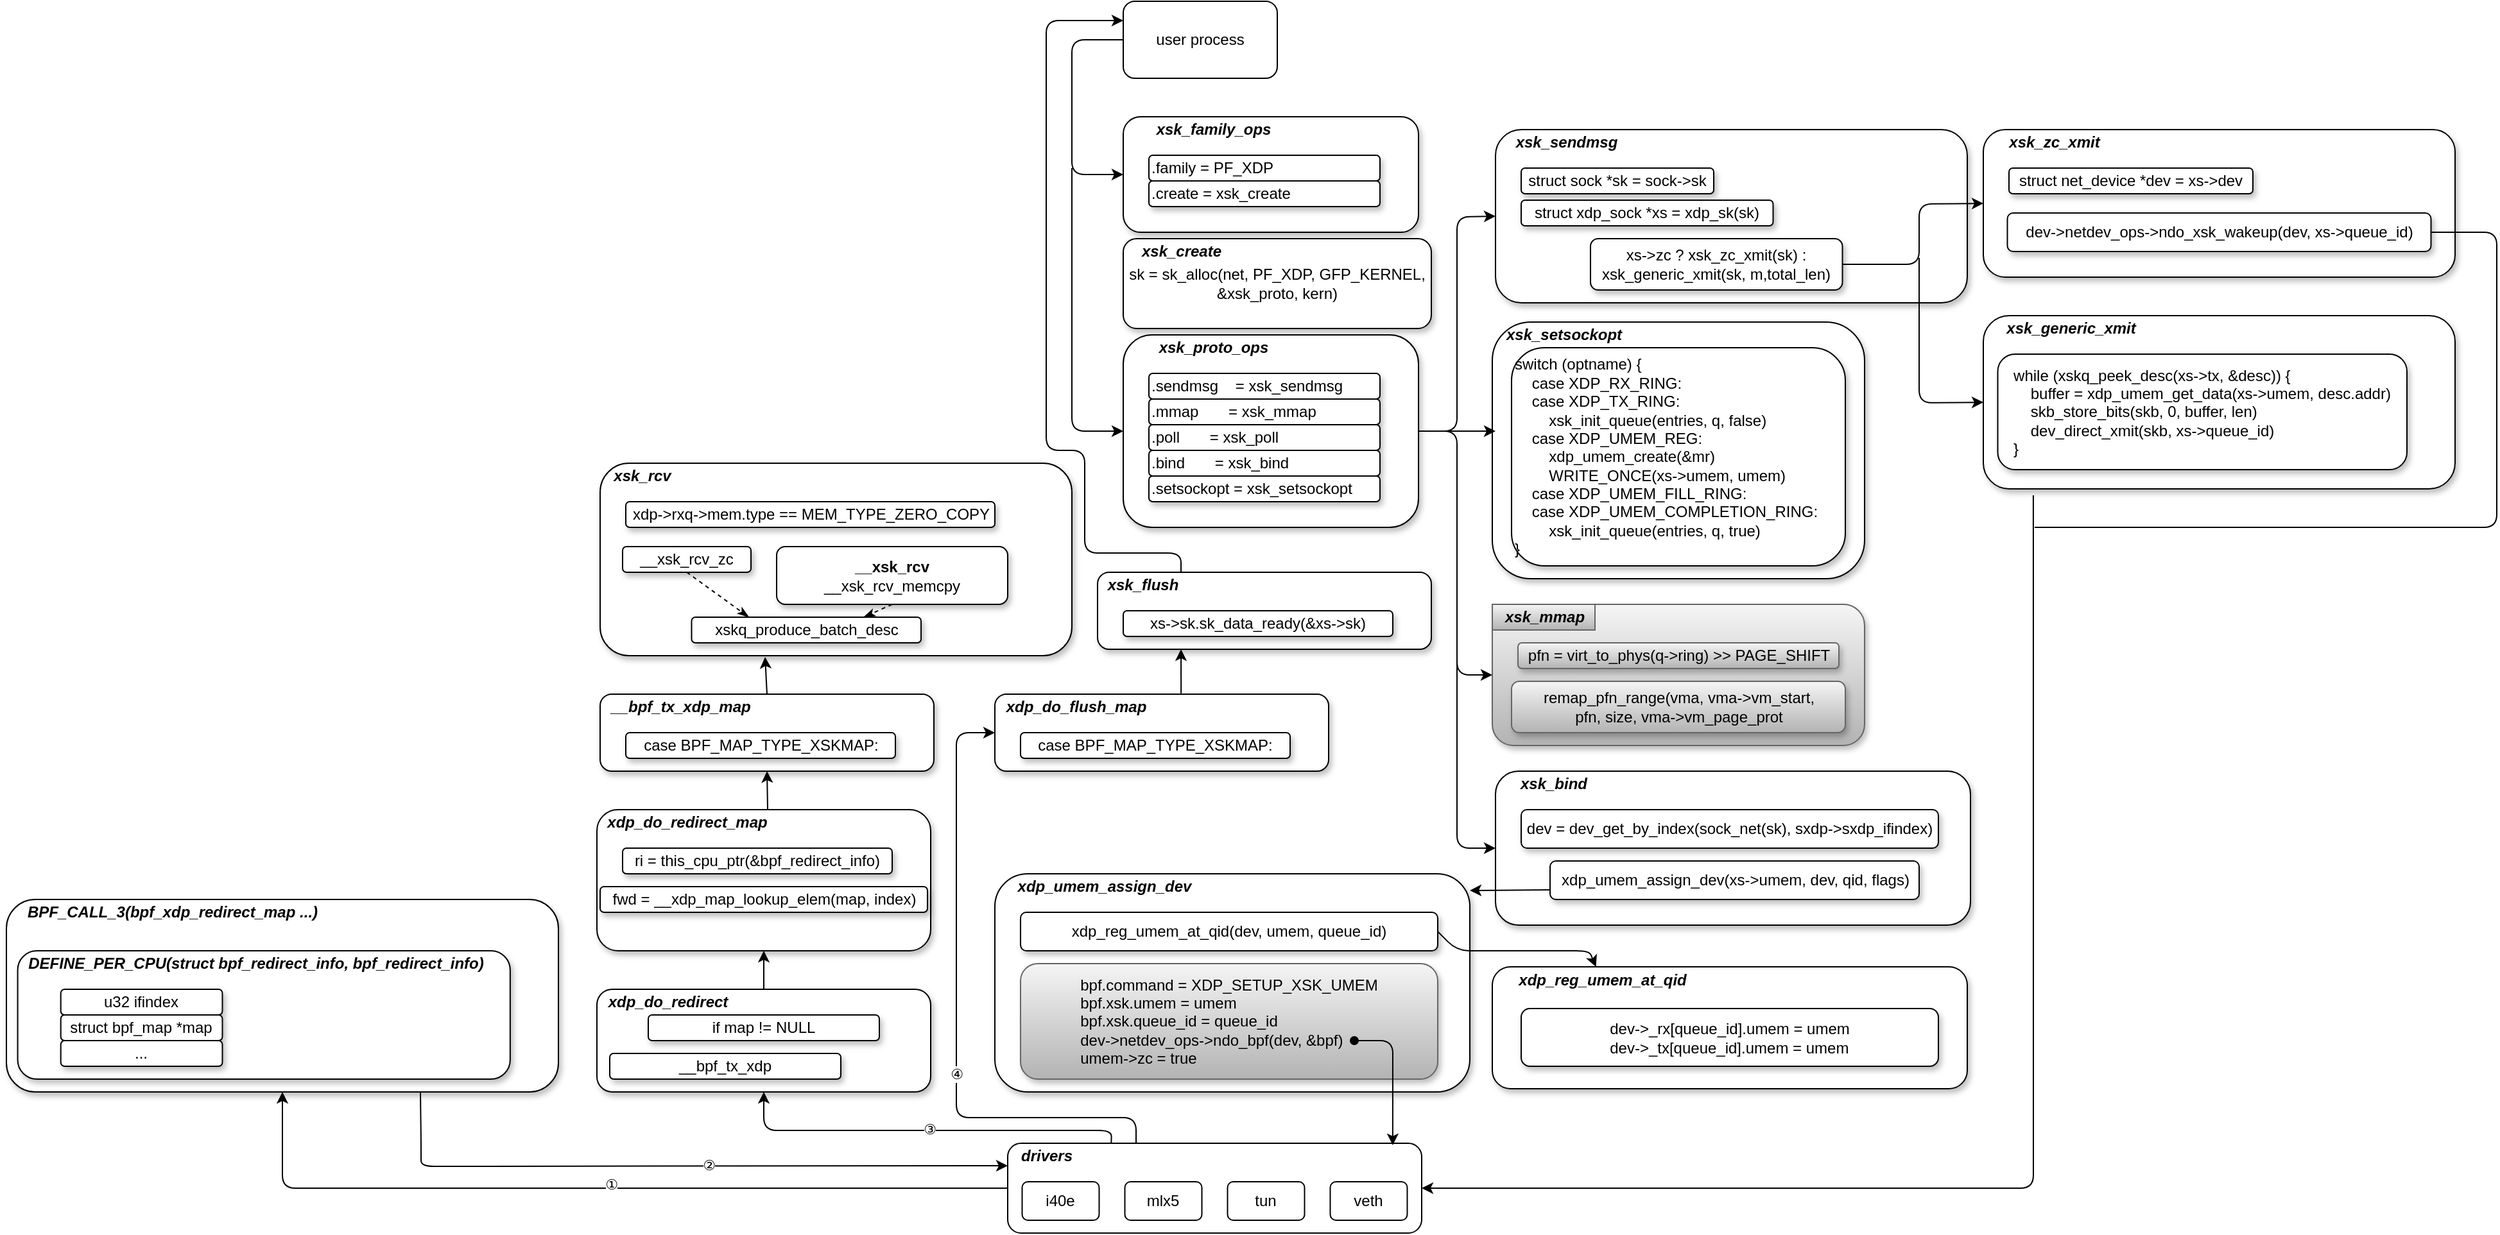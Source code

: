 <mxfile version="13.3.5" type="github">
  <diagram id="UsODh_B02LaGBhSNhIkN" name="第 1 页">
    <mxGraphModel dx="2399" dy="1961" grid="1" gridSize="10" guides="1" tooltips="1" connect="1" arrows="1" fold="1" page="1" pageScale="1" pageWidth="827" pageHeight="1169" math="0" shadow="0">
      <root>
        <mxCell id="0" />
        <mxCell id="1" parent="0" />
        <mxCell id="FbpV2jeqrToNIB41JCx8-16" value="" style="group" vertex="1" connectable="0" parent="1">
          <mxGeometry x="-120" y="-130" width="430" height="150" as="geometry" />
        </mxCell>
        <mxCell id="FbpV2jeqrToNIB41JCx8-5" value="" style="group" vertex="1" connectable="0" parent="FbpV2jeqrToNIB41JCx8-16">
          <mxGeometry width="430" height="150" as="geometry" />
        </mxCell>
        <mxCell id="_XcDRv5XE8WnniG2f3Z3-12" value="" style="rounded=1;whiteSpace=wrap;html=1;shadow=1;" parent="FbpV2jeqrToNIB41JCx8-5" vertex="1">
          <mxGeometry width="430" height="150" as="geometry" />
        </mxCell>
        <mxCell id="_XcDRv5XE8WnniG2f3Z3-13" value="&lt;b&gt;&lt;i&gt;BPF_CALL_3(bpf_xdp_redirect_map ...)&lt;/i&gt;&lt;/b&gt;" style="text;html=1;align=center;verticalAlign=middle;resizable=0;points=[];autosize=1;" parent="FbpV2jeqrToNIB41JCx8-5" vertex="1">
          <mxGeometry x="8.776" width="240" height="20" as="geometry" />
        </mxCell>
        <mxCell id="FbpV2jeqrToNIB41JCx8-4" value="" style="group" vertex="1" connectable="0" parent="FbpV2jeqrToNIB41JCx8-5">
          <mxGeometry x="8.78" y="40" width="411.22" height="100" as="geometry" />
        </mxCell>
        <mxCell id="_XcDRv5XE8WnniG2f3Z3-90" value="" style="rounded=1;whiteSpace=wrap;html=1;shadow=1;" parent="FbpV2jeqrToNIB41JCx8-4" vertex="1">
          <mxGeometry width="383.645" height="100" as="geometry" />
        </mxCell>
        <mxCell id="_XcDRv5XE8WnniG2f3Z3-91" value="&lt;b&gt;&lt;i&gt;DEFINE_PER_CPU(struct bpf_redirect_info, bpf_redirect_info)&lt;/i&gt;&lt;/b&gt;" style="text;html=1;align=center;verticalAlign=middle;resizable=0;points=[];autosize=1;" parent="FbpV2jeqrToNIB41JCx8-4" vertex="1">
          <mxGeometry width="370" height="20" as="geometry" />
        </mxCell>
        <mxCell id="FbpV2jeqrToNIB41JCx8-1" value="u32 ifindex" style="rounded=1;whiteSpace=wrap;html=1;shadow=1;" vertex="1" parent="FbpV2jeqrToNIB41JCx8-4">
          <mxGeometry x="33.569" y="30" width="125.884" height="20" as="geometry" />
        </mxCell>
        <mxCell id="FbpV2jeqrToNIB41JCx8-2" value="struct bpf_map *map" style="rounded=1;whiteSpace=wrap;html=1;shadow=1;" vertex="1" parent="FbpV2jeqrToNIB41JCx8-4">
          <mxGeometry x="33.569" y="50" width="125.884" height="20" as="geometry" />
        </mxCell>
        <mxCell id="FbpV2jeqrToNIB41JCx8-3" value="..." style="rounded=1;whiteSpace=wrap;html=1;shadow=1;" vertex="1" parent="FbpV2jeqrToNIB41JCx8-4">
          <mxGeometry x="33.569" y="70" width="125.884" height="20" as="geometry" />
        </mxCell>
        <mxCell id="FbpV2jeqrToNIB41JCx8-56" value="" style="rounded=1;whiteSpace=wrap;html=1;shadow=1;" vertex="1" parent="1">
          <mxGeometry x="340" y="-60" width="260" height="80" as="geometry" />
        </mxCell>
        <mxCell id="FbpV2jeqrToNIB41JCx8-57" value="&lt;b&gt;&lt;i&gt;xdp_do_redirect&lt;/i&gt;&lt;/b&gt;" style="text;html=1;align=center;verticalAlign=middle;resizable=0;points=[];autosize=1;" vertex="1" parent="1">
          <mxGeometry x="340" y="-60" width="110" height="20" as="geometry" />
        </mxCell>
        <mxCell id="FbpV2jeqrToNIB41JCx8-60" value="__bpf_tx_xdp" style="rounded=1;whiteSpace=wrap;html=1;shadow=1;" vertex="1" parent="1">
          <mxGeometry x="350" y="-10" width="180" height="20" as="geometry" />
        </mxCell>
        <mxCell id="FbpV2jeqrToNIB41JCx8-66" value="" style="rounded=1;whiteSpace=wrap;html=1;shadow=1;" vertex="1" parent="1">
          <mxGeometry x="340" y="-200" width="260" height="110" as="geometry" />
        </mxCell>
        <mxCell id="FbpV2jeqrToNIB41JCx8-67" value="&lt;b&gt;&lt;i&gt;xdp_do_redirect_map&lt;/i&gt;&lt;/b&gt;" style="text;html=1;align=center;verticalAlign=middle;resizable=0;points=[];autosize=1;" vertex="1" parent="1">
          <mxGeometry x="340" y="-200" width="140" height="20" as="geometry" />
        </mxCell>
        <mxCell id="FbpV2jeqrToNIB41JCx8-68" value="ri = this_cpu_ptr(&amp;amp;bpf_redirect_info)" style="rounded=1;whiteSpace=wrap;html=1;shadow=1;" vertex="1" parent="1">
          <mxGeometry x="360" y="-170" width="210" height="20" as="geometry" />
        </mxCell>
        <mxCell id="FbpV2jeqrToNIB41JCx8-69" value="fwd = __xdp_map_lookup_elem(map, index)" style="rounded=1;whiteSpace=wrap;html=1;shadow=1;" vertex="1" parent="1">
          <mxGeometry x="342.5" y="-140" width="255" height="20" as="geometry" />
        </mxCell>
        <mxCell id="FbpV2jeqrToNIB41JCx8-71" value="if map != NULL" style="rounded=1;whiteSpace=wrap;html=1;shadow=1;" vertex="1" parent="1">
          <mxGeometry x="380" y="-40" width="180" height="20" as="geometry" />
        </mxCell>
        <mxCell id="FbpV2jeqrToNIB41JCx8-72" value="" style="rounded=1;whiteSpace=wrap;html=1;shadow=1;" vertex="1" parent="1">
          <mxGeometry x="342.5" y="-290" width="260" height="60" as="geometry" />
        </mxCell>
        <mxCell id="FbpV2jeqrToNIB41JCx8-73" value="&lt;b&gt;&lt;i&gt;__bpf_tx_xdp_map&lt;/i&gt;&lt;/b&gt;" style="text;html=1;align=center;verticalAlign=middle;resizable=0;points=[];autosize=1;" vertex="1" parent="1">
          <mxGeometry x="345" y="-290" width="120" height="20" as="geometry" />
        </mxCell>
        <mxCell id="FbpV2jeqrToNIB41JCx8-74" value="case BPF_MAP_TYPE_XSKMAP:" style="rounded=1;whiteSpace=wrap;html=1;shadow=1;" vertex="1" parent="1">
          <mxGeometry x="362.5" y="-260" width="210" height="20" as="geometry" />
        </mxCell>
        <mxCell id="FbpV2jeqrToNIB41JCx8-76" value="" style="rounded=1;whiteSpace=wrap;html=1;shadow=1;" vertex="1" parent="1">
          <mxGeometry x="342.5" y="-470" width="367.5" height="150" as="geometry" />
        </mxCell>
        <mxCell id="FbpV2jeqrToNIB41JCx8-77" value="&lt;b&gt;&lt;i&gt;xsk_rcv&lt;/i&gt;&lt;/b&gt;" style="text;html=1;align=center;verticalAlign=middle;resizable=0;points=[];autosize=1;" vertex="1" parent="1">
          <mxGeometry x="345" y="-470" width="60" height="20" as="geometry" />
        </mxCell>
        <mxCell id="FbpV2jeqrToNIB41JCx8-78" value="xdp-&amp;gt;rxq-&amp;gt;mem.type == MEM_TYPE_ZERO_COPY" style="rounded=1;whiteSpace=wrap;html=1;shadow=1;" vertex="1" parent="1">
          <mxGeometry x="362.5" y="-440" width="287.5" height="20" as="geometry" />
        </mxCell>
        <mxCell id="FbpV2jeqrToNIB41JCx8-79" value="__xsk_rcv_zc" style="rounded=1;whiteSpace=wrap;html=1;shadow=1;" vertex="1" parent="1">
          <mxGeometry x="360" y="-405" width="100" height="20" as="geometry" />
        </mxCell>
        <mxCell id="FbpV2jeqrToNIB41JCx8-80" value="&lt;b&gt;__xsk_rcv&lt;/b&gt;&lt;br&gt;__xsk_rcv_memcpy" style="rounded=1;whiteSpace=wrap;html=1;shadow=1;" vertex="1" parent="1">
          <mxGeometry x="480" y="-405" width="180" height="45" as="geometry" />
        </mxCell>
        <mxCell id="FbpV2jeqrToNIB41JCx8-81" value="xskq_produce_batch_desc" style="rounded=1;whiteSpace=wrap;html=1;shadow=1;" vertex="1" parent="1">
          <mxGeometry x="413.75" y="-350" width="178.75" height="20" as="geometry" />
        </mxCell>
        <mxCell id="FbpV2jeqrToNIB41JCx8-83" value="" style="rounded=1;whiteSpace=wrap;html=1;shadow=1;" vertex="1" parent="1">
          <mxGeometry x="730" y="-385" width="260" height="60" as="geometry" />
        </mxCell>
        <mxCell id="FbpV2jeqrToNIB41JCx8-84" value="&lt;b&gt;&lt;i&gt;xsk_flush&lt;/i&gt;&lt;/b&gt;" style="text;html=1;align=center;verticalAlign=middle;resizable=0;points=[];autosize=1;" vertex="1" parent="1">
          <mxGeometry x="730" y="-385" width="70" height="20" as="geometry" />
        </mxCell>
        <mxCell id="FbpV2jeqrToNIB41JCx8-85" value="xs-&amp;gt;sk.sk_data_ready(&amp;amp;xs-&amp;gt;sk)" style="rounded=1;whiteSpace=wrap;html=1;shadow=1;" vertex="1" parent="1">
          <mxGeometry x="750" y="-355" width="210" height="20" as="geometry" />
        </mxCell>
        <mxCell id="FbpV2jeqrToNIB41JCx8-86" value="" style="rounded=1;whiteSpace=wrap;html=1;shadow=1;" vertex="1" parent="1">
          <mxGeometry x="650" y="-290" width="260" height="60" as="geometry" />
        </mxCell>
        <mxCell id="FbpV2jeqrToNIB41JCx8-87" value="&lt;b&gt;&lt;i&gt;xdp_do_flush_map&lt;/i&gt;&lt;/b&gt;" style="text;html=1;align=center;verticalAlign=middle;resizable=0;points=[];autosize=1;" vertex="1" parent="1">
          <mxGeometry x="652.5" y="-290" width="120" height="20" as="geometry" />
        </mxCell>
        <mxCell id="FbpV2jeqrToNIB41JCx8-88" value="case BPF_MAP_TYPE_XSKMAP:" style="rounded=1;whiteSpace=wrap;html=1;shadow=1;" vertex="1" parent="1">
          <mxGeometry x="670" y="-260" width="210" height="20" as="geometry" />
        </mxCell>
        <mxCell id="FbpV2jeqrToNIB41JCx8-139" value="" style="rounded=1;whiteSpace=wrap;html=1;shadow=1;" vertex="1" parent="1">
          <mxGeometry x="650" y="-150" width="370" height="170" as="geometry" />
        </mxCell>
        <mxCell id="FbpV2jeqrToNIB41JCx8-140" value="&lt;b&gt;&lt;i&gt;xdp_umem_assign_dev&lt;/i&gt;&lt;/b&gt;" style="text;html=1;align=center;verticalAlign=middle;resizable=0;points=[];autosize=1;" vertex="1" parent="1">
          <mxGeometry x="660" y="-150" width="150" height="20" as="geometry" />
        </mxCell>
        <mxCell id="FbpV2jeqrToNIB41JCx8-141" value="xdp_reg_umem_at_qid(dev, umem, queue_id)" style="rounded=1;whiteSpace=wrap;html=1;shadow=1;align=center;" vertex="1" parent="1">
          <mxGeometry x="670" y="-120" width="325" height="30" as="geometry" />
        </mxCell>
        <mxCell id="FbpV2jeqrToNIB41JCx8-143" value="&lt;div style=&quot;text-align: left&quot;&gt;&lt;span&gt;bpf.command = XDP_SETUP_XSK_UMEM&lt;/span&gt;&lt;/div&gt;&lt;div style=&quot;text-align: left&quot;&gt;&lt;span&gt;bpf.xsk.umem = umem&lt;/span&gt;&lt;/div&gt;&lt;div style=&quot;text-align: left&quot;&gt;&lt;span&gt;bpf.xsk.queue_id = queue_id&lt;/span&gt;&lt;/div&gt;&lt;div style=&quot;text-align: left&quot;&gt;&lt;span&gt;dev-&amp;gt;netdev_ops-&amp;gt;ndo_bpf(dev, &amp;amp;bpf)&lt;/span&gt;&lt;/div&gt;&lt;div style=&quot;text-align: left&quot;&gt;&lt;span&gt;umem-&amp;gt;zc = true&lt;/span&gt;&lt;/div&gt;" style="rounded=1;whiteSpace=wrap;html=1;shadow=1;align=center;gradientColor=#b3b3b3;fillColor=#f5f5f5;strokeColor=#666666;" vertex="1" parent="1">
          <mxGeometry x="670" y="-80" width="325" height="90" as="geometry" />
        </mxCell>
        <mxCell id="FbpV2jeqrToNIB41JCx8-144" value="" style="rounded=1;whiteSpace=wrap;html=1;shadow=1;" vertex="1" parent="1">
          <mxGeometry x="1037.5" y="-77.5" width="370" height="95" as="geometry" />
        </mxCell>
        <mxCell id="FbpV2jeqrToNIB41JCx8-145" value="&lt;b&gt;&lt;i&gt;xdp_reg_umem_at_qid&lt;/i&gt;&lt;/b&gt;" style="text;html=1;align=center;verticalAlign=middle;resizable=0;points=[];autosize=1;" vertex="1" parent="1">
          <mxGeometry x="1047.5" y="-77.5" width="150" height="20" as="geometry" />
        </mxCell>
        <mxCell id="FbpV2jeqrToNIB41JCx8-147" value="&lt;div style=&quot;text-align: left&quot;&gt;dev-&amp;gt;_rx[queue_id].umem = umem&lt;br&gt;&lt;/div&gt;&lt;div style=&quot;text-align: left&quot;&gt;dev-&amp;gt;_tx[queue_id].umem = umem&lt;br&gt;&lt;/div&gt;" style="rounded=1;whiteSpace=wrap;html=1;shadow=1;align=center;" vertex="1" parent="1">
          <mxGeometry x="1060" y="-45" width="325" height="45" as="geometry" />
        </mxCell>
        <mxCell id="FbpV2jeqrToNIB41JCx8-149" value="" style="group" vertex="1" connectable="0" parent="1">
          <mxGeometry x="1430" y="-780" width="370" height="480" as="geometry" />
        </mxCell>
        <mxCell id="FbpV2jeqrToNIB41JCx8-50" value="" style="rounded=1;whiteSpace=wrap;html=1;shadow=1;gradientColor=#b3b3b3;fillColor=#f5f5f5;strokeColor=#666666;" vertex="1" parent="FbpV2jeqrToNIB41JCx8-149">
          <mxGeometry x="-392.5" y="420" width="290" height="110" as="geometry" />
        </mxCell>
        <mxCell id="FbpV2jeqrToNIB41JCx8-51" value="&lt;span&gt;&lt;b&gt;&lt;i&gt;xsk_mmap&lt;/i&gt;&lt;/b&gt;&lt;/span&gt;" style="text;html=1;align=center;verticalAlign=middle;resizable=0;points=[];autosize=1;gradientColor=#b3b3b3;fillColor=#f5f5f5;strokeColor=#666666;" vertex="1" parent="FbpV2jeqrToNIB41JCx8-149">
          <mxGeometry x="-392.5" y="420" width="80" height="20" as="geometry" />
        </mxCell>
        <mxCell id="FbpV2jeqrToNIB41JCx8-52" value="pfn = virt_to_phys(q-&amp;gt;ring) &amp;gt;&amp;gt; PAGE_SHIFT" style="rounded=1;whiteSpace=wrap;html=1;shadow=1;gradientColor=#b3b3b3;fillColor=#f5f5f5;strokeColor=#666666;" vertex="1" parent="FbpV2jeqrToNIB41JCx8-149">
          <mxGeometry x="-372.5" y="450" width="250" height="20" as="geometry" />
        </mxCell>
        <mxCell id="FbpV2jeqrToNIB41JCx8-53" value="remap_pfn_range(vma, vma-&amp;gt;vm_start, pfn,&amp;nbsp;size, vma-&amp;gt;vm_page_prot" style="rounded=1;whiteSpace=wrap;html=1;shadow=1;gradientColor=#b3b3b3;fillColor=#f5f5f5;strokeColor=#666666;" vertex="1" parent="FbpV2jeqrToNIB41JCx8-149">
          <mxGeometry x="-377.5" y="480" width="260" height="40" as="geometry" />
        </mxCell>
        <mxCell id="FbpV2jeqrToNIB41JCx8-150" value="" style="group" vertex="1" connectable="0" parent="1">
          <mxGeometry x="70" y="-480" width="240" height="335" as="geometry" />
        </mxCell>
        <mxCell id="FbpV2jeqrToNIB41JCx8-124" value="" style="group" vertex="1" connectable="0" parent="FbpV2jeqrToNIB41JCx8-150">
          <mxGeometry x="680" y="-90" width="230" height="150" as="geometry" />
        </mxCell>
        <mxCell id="FbpV2jeqrToNIB41JCx8-125" value="" style="rounded=1;whiteSpace=wrap;html=1;shadow=1;" vertex="1" parent="FbpV2jeqrToNIB41JCx8-124">
          <mxGeometry width="230" height="150" as="geometry" />
        </mxCell>
        <mxCell id="FbpV2jeqrToNIB41JCx8-126" value="&lt;b&gt;&lt;i&gt;xsk_proto_ops&lt;/i&gt;&lt;/b&gt;" style="text;html=1;align=center;verticalAlign=middle;resizable=0;points=[];autosize=1;" vertex="1" parent="FbpV2jeqrToNIB41JCx8-124">
          <mxGeometry x="20" width="100" height="20" as="geometry" />
        </mxCell>
        <mxCell id="FbpV2jeqrToNIB41JCx8-127" value=".sendmsg&amp;nbsp; &amp;nbsp; = xsk_sendmsg" style="rounded=1;whiteSpace=wrap;html=1;shadow=1;align=left;" vertex="1" parent="FbpV2jeqrToNIB41JCx8-124">
          <mxGeometry x="20" y="30" width="180" height="20" as="geometry" />
        </mxCell>
        <mxCell id="FbpV2jeqrToNIB41JCx8-128" value=".mmap&amp;nbsp; &amp;nbsp; &amp;nbsp; &amp;nbsp;= xsk_mmap" style="rounded=1;whiteSpace=wrap;html=1;shadow=1;align=left;" vertex="1" parent="FbpV2jeqrToNIB41JCx8-124">
          <mxGeometry x="20" y="50" width="180" height="20" as="geometry" />
        </mxCell>
        <mxCell id="FbpV2jeqrToNIB41JCx8-129" value=".poll&amp;nbsp; &amp;nbsp; &amp;nbsp; &amp;nbsp;= xsk_poll" style="rounded=1;whiteSpace=wrap;html=1;shadow=1;align=left;" vertex="1" parent="FbpV2jeqrToNIB41JCx8-124">
          <mxGeometry x="20" y="70" width="180" height="20" as="geometry" />
        </mxCell>
        <mxCell id="FbpV2jeqrToNIB41JCx8-130" value=".bind&amp;nbsp; &amp;nbsp; &amp;nbsp; &amp;nbsp;= xsk_bind" style="rounded=1;whiteSpace=wrap;html=1;shadow=1;align=left;" vertex="1" parent="FbpV2jeqrToNIB41JCx8-124">
          <mxGeometry x="20" y="90" width="180" height="20" as="geometry" />
        </mxCell>
        <mxCell id="FbpV2jeqrToNIB41JCx8-131" value=".setsockopt = xsk_setsockopt" style="rounded=1;whiteSpace=wrap;html=1;shadow=1;align=left;" vertex="1" parent="FbpV2jeqrToNIB41JCx8-124">
          <mxGeometry x="20" y="110" width="180" height="20" as="geometry" />
        </mxCell>
        <mxCell id="FbpV2jeqrToNIB41JCx8-152" value="" style="group" vertex="1" connectable="0" parent="1">
          <mxGeometry x="660" y="60" width="322.5" height="70" as="geometry" />
        </mxCell>
        <mxCell id="FbpV2jeqrToNIB41JCx8-89" value="" style="rounded=1;whiteSpace=wrap;html=1;" vertex="1" parent="FbpV2jeqrToNIB41JCx8-152">
          <mxGeometry width="322.5" height="70" as="geometry" />
        </mxCell>
        <mxCell id="FbpV2jeqrToNIB41JCx8-61" value="i40e" style="rounded=1;whiteSpace=wrap;html=1;" vertex="1" parent="FbpV2jeqrToNIB41JCx8-152">
          <mxGeometry x="11.25" y="30" width="60" height="30" as="geometry" />
        </mxCell>
        <mxCell id="FbpV2jeqrToNIB41JCx8-63" value="mlx5" style="rounded=1;whiteSpace=wrap;html=1;" vertex="1" parent="FbpV2jeqrToNIB41JCx8-152">
          <mxGeometry x="91.25" y="30" width="60" height="30" as="geometry" />
        </mxCell>
        <mxCell id="FbpV2jeqrToNIB41JCx8-64" value="tun" style="rounded=1;whiteSpace=wrap;html=1;" vertex="1" parent="FbpV2jeqrToNIB41JCx8-152">
          <mxGeometry x="171.25" y="30" width="60" height="30" as="geometry" />
        </mxCell>
        <mxCell id="FbpV2jeqrToNIB41JCx8-65" value="veth" style="rounded=1;whiteSpace=wrap;html=1;" vertex="1" parent="FbpV2jeqrToNIB41JCx8-152">
          <mxGeometry x="251.25" y="30" width="60" height="30" as="geometry" />
        </mxCell>
        <mxCell id="FbpV2jeqrToNIB41JCx8-90" value="&lt;b&gt;&lt;i&gt;drivers&lt;/i&gt;&lt;/b&gt;" style="text;html=1;align=center;verticalAlign=middle;resizable=0;points=[];autosize=1;" vertex="1" parent="FbpV2jeqrToNIB41JCx8-152">
          <mxGeometry width="60" height="20" as="geometry" />
        </mxCell>
        <mxCell id="FbpV2jeqrToNIB41JCx8-121" value="" style="rounded=1;whiteSpace=wrap;html=1;shadow=1;" vertex="1" parent="1">
          <mxGeometry x="1040" y="-230" width="370" height="120" as="geometry" />
        </mxCell>
        <mxCell id="FbpV2jeqrToNIB41JCx8-122" value="&lt;b&gt;&lt;i&gt;xsk_bind&lt;/i&gt;&lt;/b&gt;" style="text;html=1;align=center;verticalAlign=middle;resizable=0;points=[];autosize=1;" vertex="1" parent="1">
          <mxGeometry x="1050" y="-230" width="70" height="20" as="geometry" />
        </mxCell>
        <mxCell id="FbpV2jeqrToNIB41JCx8-123" value="dev = dev_get_by_index(sock_net(sk), sxdp-&amp;gt;sxdp_ifindex)" style="rounded=1;whiteSpace=wrap;html=1;shadow=1;align=center;" vertex="1" parent="1">
          <mxGeometry x="1060" y="-200" width="325" height="30" as="geometry" />
        </mxCell>
        <mxCell id="FbpV2jeqrToNIB41JCx8-138" value="xdp_umem_assign_dev(xs-&amp;gt;umem, dev, qid, flags)" style="rounded=1;whiteSpace=wrap;html=1;shadow=1;align=center;" vertex="1" parent="1">
          <mxGeometry x="1082.5" y="-160" width="287.5" height="30" as="geometry" />
        </mxCell>
        <mxCell id="FbpV2jeqrToNIB41JCx8-117" value="" style="rounded=1;whiteSpace=wrap;html=1;shadow=1;" vertex="1" parent="1">
          <mxGeometry x="1037.5" y="-580" width="290" height="200" as="geometry" />
        </mxCell>
        <mxCell id="FbpV2jeqrToNIB41JCx8-118" value="&lt;b&gt;&lt;i&gt;xsk_setsockopt&lt;/i&gt;&lt;/b&gt;" style="text;html=1;align=center;verticalAlign=middle;resizable=0;points=[];autosize=1;" vertex="1" parent="1">
          <mxGeometry x="1037.5" y="-580" width="110" height="20" as="geometry" />
        </mxCell>
        <mxCell id="FbpV2jeqrToNIB41JCx8-120" value="switch (optname) {&lt;br&gt;&amp;nbsp; &amp;nbsp;&amp;nbsp;case XDP_RX_RING:&lt;br&gt;&amp;nbsp; &amp;nbsp;&amp;nbsp;case XDP_TX_RING:&lt;br&gt;&amp;nbsp; &amp;nbsp; &amp;nbsp; &amp;nbsp;&amp;nbsp;xsk_init_queue(entries, q, false)&lt;br&gt;&amp;nbsp; &amp;nbsp;&amp;nbsp;case XDP_UMEM_REG:&lt;br&gt;&amp;nbsp; &amp;nbsp; &amp;nbsp; &amp;nbsp;&amp;nbsp;xdp_umem_create(&amp;amp;mr)&lt;br&gt;&amp;nbsp; &amp;nbsp; &amp;nbsp; &amp;nbsp;&amp;nbsp;WRITE_ONCE(xs-&amp;gt;umem, umem)&lt;br&gt;&amp;nbsp; &amp;nbsp;&amp;nbsp;case XDP_UMEM_FILL_RING:&lt;br&gt;&amp;nbsp; &amp;nbsp;&amp;nbsp;case XDP_UMEM_COMPLETION_RING:&lt;br&gt;&amp;nbsp; &amp;nbsp; &amp;nbsp; &amp;nbsp;&amp;nbsp;xsk_init_queue(entries, q, true)&lt;br&gt;}" style="rounded=1;whiteSpace=wrap;html=1;shadow=1;align=left;" vertex="1" parent="1">
          <mxGeometry x="1052.5" y="-560" width="260" height="170" as="geometry" />
        </mxCell>
        <mxCell id="FbpV2jeqrToNIB41JCx8-91" value="" style="rounded=1;whiteSpace=wrap;html=1;shadow=1;" vertex="1" parent="1">
          <mxGeometry x="1040" y="-730" width="367.5" height="135" as="geometry" />
        </mxCell>
        <mxCell id="FbpV2jeqrToNIB41JCx8-92" value="&lt;b&gt;&lt;i&gt;xsk_sendmsg&lt;/i&gt;&lt;/b&gt;" style="text;html=1;align=center;verticalAlign=middle;resizable=0;points=[];autosize=1;" vertex="1" parent="1">
          <mxGeometry x="1050" y="-730" width="90" height="20" as="geometry" />
        </mxCell>
        <mxCell id="FbpV2jeqrToNIB41JCx8-93" value="struct sock *sk = sock-&amp;gt;sk" style="rounded=1;whiteSpace=wrap;html=1;shadow=1;" vertex="1" parent="1">
          <mxGeometry x="1060" y="-700" width="150" height="20" as="geometry" />
        </mxCell>
        <mxCell id="FbpV2jeqrToNIB41JCx8-97" value="struct xdp_sock *xs = xdp_sk(sk)" style="rounded=1;whiteSpace=wrap;html=1;shadow=1;" vertex="1" parent="1">
          <mxGeometry x="1060" y="-675" width="196.25" height="20" as="geometry" />
        </mxCell>
        <mxCell id="FbpV2jeqrToNIB41JCx8-98" value="xs-&amp;gt;zc ?&amp;nbsp;xsk_zc_xmit(sk) : xsk_generic_xmit(sk, m,total_len)" style="rounded=1;whiteSpace=wrap;html=1;shadow=1;" vertex="1" parent="1">
          <mxGeometry x="1114" y="-645" width="196.25" height="40" as="geometry" />
        </mxCell>
        <mxCell id="FbpV2jeqrToNIB41JCx8-106" value="" style="rounded=1;whiteSpace=wrap;html=1;shadow=1;" vertex="1" parent="1">
          <mxGeometry x="1420" y="-730" width="367.5" height="115" as="geometry" />
        </mxCell>
        <mxCell id="FbpV2jeqrToNIB41JCx8-107" value="&lt;b&gt;&lt;i&gt;xsk_zc_xmit&lt;/i&gt;&lt;/b&gt;" style="text;html=1;align=center;verticalAlign=middle;resizable=0;points=[];autosize=1;" vertex="1" parent="1">
          <mxGeometry x="1430" y="-730" width="90" height="20" as="geometry" />
        </mxCell>
        <mxCell id="FbpV2jeqrToNIB41JCx8-108" value="struct net_device *dev = xs-&amp;gt;dev" style="rounded=1;whiteSpace=wrap;html=1;shadow=1;" vertex="1" parent="1">
          <mxGeometry x="1440" y="-700" width="190" height="20" as="geometry" />
        </mxCell>
        <mxCell id="FbpV2jeqrToNIB41JCx8-110" value="dev-&amp;gt;netdev_ops-&amp;gt;ndo_xsk_wakeup(dev, xs-&amp;gt;queue_id)" style="rounded=1;whiteSpace=wrap;html=1;shadow=1;" vertex="1" parent="1">
          <mxGeometry x="1438.75" y="-665" width="330" height="30" as="geometry" />
        </mxCell>
        <mxCell id="FbpV2jeqrToNIB41JCx8-111" value="" style="rounded=1;whiteSpace=wrap;html=1;shadow=1;" vertex="1" parent="1">
          <mxGeometry x="1420" y="-585" width="367.5" height="135" as="geometry" />
        </mxCell>
        <mxCell id="FbpV2jeqrToNIB41JCx8-112" value="&lt;b&gt;&lt;i&gt;xsk_generic_xmit&lt;/i&gt;&lt;/b&gt;" style="text;html=1;align=center;verticalAlign=middle;resizable=0;points=[];autosize=1;" vertex="1" parent="1">
          <mxGeometry x="1427.5" y="-585" width="120" height="20" as="geometry" />
        </mxCell>
        <mxCell id="FbpV2jeqrToNIB41JCx8-114" value="&lt;div style=&quot;text-align: left&quot;&gt;&lt;span&gt;while (xskq_peek_desc(xs-&amp;gt;tx, &amp;amp;desc)) {&lt;/span&gt;&lt;/div&gt;&lt;div style=&quot;text-align: left&quot;&gt;&amp;nbsp; &amp;nbsp;&amp;nbsp;buffer = xdp_umem_get_data(xs-&amp;gt;umem, desc.addr)&lt;/div&gt;&lt;div style=&quot;text-align: left&quot;&gt;&amp;nbsp; &amp;nbsp;&amp;nbsp;skb_store_bits(skb, 0, buffer, len)&lt;/div&gt;&lt;div style=&quot;text-align: left&quot;&gt;&amp;nbsp; &amp;nbsp; dev_direct_xmit(skb, xs-&amp;gt;queue_id)&lt;br&gt;&lt;/div&gt;&lt;div style=&quot;text-align: left&quot;&gt;&lt;span&gt;}&lt;/span&gt;&lt;/div&gt;" style="rounded=1;whiteSpace=wrap;html=1;shadow=1;" vertex="1" parent="1">
          <mxGeometry x="1431.25" y="-555" width="318.75" height="90" as="geometry" />
        </mxCell>
        <mxCell id="FbpV2jeqrToNIB41JCx8-154" value="" style="endArrow=classic;html=1;exitX=0;exitY=0.5;exitDx=0;exitDy=0;entryX=0.5;entryY=1;entryDx=0;entryDy=0;" edge="1" parent="1" source="FbpV2jeqrToNIB41JCx8-89" target="_XcDRv5XE8WnniG2f3Z3-12">
          <mxGeometry width="50" height="50" relative="1" as="geometry">
            <mxPoint x="460" y="-130" as="sourcePoint" />
            <mxPoint x="510" y="-180" as="targetPoint" />
            <Array as="points">
              <mxPoint x="95" y="95" />
            </Array>
          </mxGeometry>
        </mxCell>
        <mxCell id="FbpV2jeqrToNIB41JCx8-155" value="①" style="edgeLabel;html=1;align=center;verticalAlign=middle;resizable=0;points=[];" vertex="1" connectable="0" parent="FbpV2jeqrToNIB41JCx8-154">
          <mxGeometry x="-0.035" y="-3" relative="1" as="geometry">
            <mxPoint as="offset" />
          </mxGeometry>
        </mxCell>
        <mxCell id="FbpV2jeqrToNIB41JCx8-156" value="" style="endArrow=classic;html=1;entryX=0;entryY=0.25;entryDx=0;entryDy=0;exitX=0.75;exitY=1;exitDx=0;exitDy=0;" edge="1" parent="1" source="_XcDRv5XE8WnniG2f3Z3-12" target="FbpV2jeqrToNIB41JCx8-89">
          <mxGeometry width="50" height="50" relative="1" as="geometry">
            <mxPoint x="530" y="-100" as="sourcePoint" />
            <mxPoint x="580" y="-150" as="targetPoint" />
            <Array as="points">
              <mxPoint x="203" y="60" />
              <mxPoint x="203" y="78" />
            </Array>
          </mxGeometry>
        </mxCell>
        <mxCell id="FbpV2jeqrToNIB41JCx8-157" value="②" style="edgeLabel;html=1;align=center;verticalAlign=middle;resizable=0;points=[];" vertex="1" connectable="0" parent="FbpV2jeqrToNIB41JCx8-156">
          <mxGeometry x="0.094" y="1" relative="1" as="geometry">
            <mxPoint as="offset" />
          </mxGeometry>
        </mxCell>
        <mxCell id="FbpV2jeqrToNIB41JCx8-158" value="" style="endArrow=classic;html=1;exitX=0.25;exitY=0;exitDx=0;exitDy=0;entryX=0.5;entryY=1;entryDx=0;entryDy=0;" edge="1" parent="1" source="FbpV2jeqrToNIB41JCx8-89" target="FbpV2jeqrToNIB41JCx8-56">
          <mxGeometry width="50" height="50" relative="1" as="geometry">
            <mxPoint x="490" y="-40" as="sourcePoint" />
            <mxPoint x="540" y="-90" as="targetPoint" />
            <Array as="points">
              <mxPoint x="741" y="50" />
              <mxPoint x="470" y="50" />
            </Array>
          </mxGeometry>
        </mxCell>
        <mxCell id="FbpV2jeqrToNIB41JCx8-159" value="③" style="edgeLabel;html=1;align=center;verticalAlign=middle;resizable=0;points=[];" vertex="1" connectable="0" parent="FbpV2jeqrToNIB41JCx8-158">
          <mxGeometry x="-0.022" y="-1" relative="1" as="geometry">
            <mxPoint as="offset" />
          </mxGeometry>
        </mxCell>
        <mxCell id="FbpV2jeqrToNIB41JCx8-160" value="" style="endArrow=classic;html=1;entryX=0.5;entryY=1;entryDx=0;entryDy=0;" edge="1" parent="1" source="FbpV2jeqrToNIB41JCx8-56" target="FbpV2jeqrToNIB41JCx8-66">
          <mxGeometry width="50" height="50" relative="1" as="geometry">
            <mxPoint x="520" y="-150" as="sourcePoint" />
            <mxPoint x="570" y="-200" as="targetPoint" />
          </mxGeometry>
        </mxCell>
        <mxCell id="FbpV2jeqrToNIB41JCx8-161" value="" style="endArrow=classic;html=1;entryX=0.5;entryY=1;entryDx=0;entryDy=0;" edge="1" parent="1" target="FbpV2jeqrToNIB41JCx8-72">
          <mxGeometry width="50" height="50" relative="1" as="geometry">
            <mxPoint x="473" y="-200" as="sourcePoint" />
            <mxPoint x="570" y="-200" as="targetPoint" />
          </mxGeometry>
        </mxCell>
        <mxCell id="FbpV2jeqrToNIB41JCx8-162" value="" style="endArrow=classic;html=1;exitX=0.5;exitY=0;exitDx=0;exitDy=0;" edge="1" parent="1" source="FbpV2jeqrToNIB41JCx8-72">
          <mxGeometry width="50" height="50" relative="1" as="geometry">
            <mxPoint x="500" y="-250" as="sourcePoint" />
            <mxPoint x="471" y="-319" as="targetPoint" />
          </mxGeometry>
        </mxCell>
        <mxCell id="FbpV2jeqrToNIB41JCx8-163" value="" style="endArrow=classicThin;dashed=1;html=1;exitX=0.5;exitY=1;exitDx=0;exitDy=0;entryX=0.25;entryY=0;entryDx=0;entryDy=0;endFill=1;" edge="1" parent="1" source="FbpV2jeqrToNIB41JCx8-79" target="FbpV2jeqrToNIB41JCx8-81">
          <mxGeometry width="50" height="50" relative="1" as="geometry">
            <mxPoint x="550" y="-220" as="sourcePoint" />
            <mxPoint x="600" y="-270" as="targetPoint" />
          </mxGeometry>
        </mxCell>
        <mxCell id="FbpV2jeqrToNIB41JCx8-164" value="" style="endArrow=classicThin;dashed=1;html=1;exitX=0.5;exitY=1;exitDx=0;exitDy=0;entryX=0.75;entryY=0;entryDx=0;entryDy=0;endFill=1;" edge="1" parent="1" source="FbpV2jeqrToNIB41JCx8-80" target="FbpV2jeqrToNIB41JCx8-81">
          <mxGeometry width="50" height="50" relative="1" as="geometry">
            <mxPoint x="420" y="-375" as="sourcePoint" />
            <mxPoint x="468.438" y="-340" as="targetPoint" />
          </mxGeometry>
        </mxCell>
        <mxCell id="FbpV2jeqrToNIB41JCx8-165" value="" style="endArrow=classic;html=1;entryX=0;entryY=0.5;entryDx=0;entryDy=0;" edge="1" parent="1" target="FbpV2jeqrToNIB41JCx8-86">
          <mxGeometry width="50" height="50" relative="1" as="geometry">
            <mxPoint x="760" y="60" as="sourcePoint" />
            <mxPoint x="600" y="-180" as="targetPoint" />
            <Array as="points">
              <mxPoint x="760" y="40" />
              <mxPoint x="620" y="40" />
              <mxPoint x="620" y="-260" />
            </Array>
          </mxGeometry>
        </mxCell>
        <mxCell id="FbpV2jeqrToNIB41JCx8-166" value="④" style="edgeLabel;html=1;align=center;verticalAlign=middle;resizable=0;points=[];" vertex="1" connectable="0" parent="FbpV2jeqrToNIB41JCx8-165">
          <mxGeometry x="-0.207" relative="1" as="geometry">
            <mxPoint as="offset" />
          </mxGeometry>
        </mxCell>
        <mxCell id="FbpV2jeqrToNIB41JCx8-167" value="" style="endArrow=classic;html=1;entryX=0.25;entryY=1;entryDx=0;entryDy=0;exitX=0.558;exitY=-0.011;exitDx=0;exitDy=0;exitPerimeter=0;" edge="1" parent="1" source="FbpV2jeqrToNIB41JCx8-86" target="FbpV2jeqrToNIB41JCx8-83">
          <mxGeometry width="50" height="50" relative="1" as="geometry">
            <mxPoint x="550" y="-130" as="sourcePoint" />
            <mxPoint x="600" y="-180" as="targetPoint" />
          </mxGeometry>
        </mxCell>
        <mxCell id="FbpV2jeqrToNIB41JCx8-168" value="" style="endArrow=classic;html=1;entryX=0;entryY=0.5;entryDx=0;entryDy=0;exitX=1;exitY=0.5;exitDx=0;exitDy=0;" edge="1" parent="1" source="FbpV2jeqrToNIB41JCx8-125" target="FbpV2jeqrToNIB41JCx8-91">
          <mxGeometry width="50" height="50" relative="1" as="geometry">
            <mxPoint x="960" y="-370" as="sourcePoint" />
            <mxPoint x="1010" y="-420" as="targetPoint" />
            <Array as="points">
              <mxPoint x="1010" y="-495" />
              <mxPoint x="1010" y="-662" />
            </Array>
          </mxGeometry>
        </mxCell>
        <mxCell id="FbpV2jeqrToNIB41JCx8-169" value="" style="endArrow=classic;html=1;exitX=1;exitY=0.5;exitDx=0;exitDy=0;" edge="1" parent="1" source="FbpV2jeqrToNIB41JCx8-125">
          <mxGeometry width="50" height="50" relative="1" as="geometry">
            <mxPoint x="960" y="-370" as="sourcePoint" />
            <mxPoint x="1040" y="-495" as="targetPoint" />
          </mxGeometry>
        </mxCell>
        <mxCell id="FbpV2jeqrToNIB41JCx8-170" value="" style="endArrow=classic;html=1;entryX=0;entryY=0.5;entryDx=0;entryDy=0;exitX=1;exitY=0.5;exitDx=0;exitDy=0;" edge="1" parent="1" source="FbpV2jeqrToNIB41JCx8-125" target="FbpV2jeqrToNIB41JCx8-50">
          <mxGeometry width="50" height="50" relative="1" as="geometry">
            <mxPoint x="960" y="-370" as="sourcePoint" />
            <mxPoint x="1010" y="-420" as="targetPoint" />
            <Array as="points">
              <mxPoint x="1010" y="-495" />
              <mxPoint x="1010" y="-305" />
            </Array>
          </mxGeometry>
        </mxCell>
        <mxCell id="FbpV2jeqrToNIB41JCx8-171" value="" style="endArrow=classic;html=1;entryX=0;entryY=0.5;entryDx=0;entryDy=0;" edge="1" parent="1" target="FbpV2jeqrToNIB41JCx8-121">
          <mxGeometry width="50" height="50" relative="1" as="geometry">
            <mxPoint x="1010" y="-320" as="sourcePoint" />
            <mxPoint x="1010" y="-300" as="targetPoint" />
            <Array as="points">
              <mxPoint x="1010" y="-170" />
            </Array>
          </mxGeometry>
        </mxCell>
        <mxCell id="FbpV2jeqrToNIB41JCx8-172" value="" style="endArrow=classic;html=1;entryX=0;entryY=0.5;entryDx=0;entryDy=0;exitX=1;exitY=0.5;exitDx=0;exitDy=0;" edge="1" parent="1" source="FbpV2jeqrToNIB41JCx8-98" target="FbpV2jeqrToNIB41JCx8-106">
          <mxGeometry width="50" height="50" relative="1" as="geometry">
            <mxPoint x="1240" y="-350" as="sourcePoint" />
            <mxPoint x="1290" y="-400" as="targetPoint" />
            <Array as="points">
              <mxPoint x="1370" y="-625" />
              <mxPoint x="1370" y="-672" />
            </Array>
          </mxGeometry>
        </mxCell>
        <mxCell id="FbpV2jeqrToNIB41JCx8-173" value="" style="endArrow=classic;html=1;entryX=0;entryY=0.5;entryDx=0;entryDy=0;" edge="1" parent="1" target="FbpV2jeqrToNIB41JCx8-111">
          <mxGeometry width="50" height="50" relative="1" as="geometry">
            <mxPoint x="1370" y="-630" as="sourcePoint" />
            <mxPoint x="1290" y="-400" as="targetPoint" />
            <Array as="points">
              <mxPoint x="1370" y="-517" />
            </Array>
          </mxGeometry>
        </mxCell>
        <mxCell id="FbpV2jeqrToNIB41JCx8-174" value="" style="endArrow=classic;html=1;exitX=0;exitY=0.75;exitDx=0;exitDy=0;" edge="1" parent="1" source="FbpV2jeqrToNIB41JCx8-138">
          <mxGeometry width="50" height="50" relative="1" as="geometry">
            <mxPoint x="1160" y="-220" as="sourcePoint" />
            <mxPoint x="1020" y="-137" as="targetPoint" />
          </mxGeometry>
        </mxCell>
        <mxCell id="FbpV2jeqrToNIB41JCx8-175" value="" style="endArrow=classic;html=1;exitX=1;exitY=0.5;exitDx=0;exitDy=0;" edge="1" parent="1" source="FbpV2jeqrToNIB41JCx8-141" target="FbpV2jeqrToNIB41JCx8-145">
          <mxGeometry width="50" height="50" relative="1" as="geometry">
            <mxPoint x="1160" y="-90" as="sourcePoint" />
            <mxPoint x="1210" y="-140" as="targetPoint" />
            <Array as="points">
              <mxPoint x="1010" y="-90" />
              <mxPoint x="1113" y="-90" />
            </Array>
          </mxGeometry>
        </mxCell>
        <mxCell id="FbpV2jeqrToNIB41JCx8-29" value="" style="rounded=1;whiteSpace=wrap;html=1;shadow=1;" vertex="1" parent="1">
          <mxGeometry x="750" y="-740" width="230" height="90" as="geometry" />
        </mxCell>
        <mxCell id="FbpV2jeqrToNIB41JCx8-30" value="&lt;b&gt;&lt;i&gt;xsk_family_ops&lt;/i&gt;&lt;/b&gt;" style="text;html=1;align=center;verticalAlign=middle;resizable=0;points=[];autosize=1;" vertex="1" parent="1">
          <mxGeometry x="770" y="-740" width="100" height="20" as="geometry" />
        </mxCell>
        <mxCell id="FbpV2jeqrToNIB41JCx8-42" value=".family = PF_XDP" style="rounded=1;whiteSpace=wrap;html=1;shadow=1;align=left;" vertex="1" parent="1">
          <mxGeometry x="770" y="-710" width="180" height="20" as="geometry" />
        </mxCell>
        <mxCell id="FbpV2jeqrToNIB41JCx8-132" value=".create = xsk_create" style="rounded=1;whiteSpace=wrap;html=1;shadow=1;align=left;" vertex="1" parent="1">
          <mxGeometry x="770" y="-690" width="180" height="20" as="geometry" />
        </mxCell>
        <mxCell id="FbpV2jeqrToNIB41JCx8-136" value="" style="group" vertex="1" connectable="0" parent="1">
          <mxGeometry x="750" y="-645" width="240" height="70" as="geometry" />
        </mxCell>
        <mxCell id="FbpV2jeqrToNIB41JCx8-133" value="sk = sk_alloc(net, PF_XDP, GFP_KERNEL, &amp;amp;xsk_proto, kern)" style="rounded=1;whiteSpace=wrap;html=1;shadow=1;" vertex="1" parent="FbpV2jeqrToNIB41JCx8-136">
          <mxGeometry width="240" height="70" as="geometry" />
        </mxCell>
        <mxCell id="FbpV2jeqrToNIB41JCx8-134" value="&lt;b&gt;&lt;i&gt;xsk_create&lt;/i&gt;&lt;/b&gt;" style="text;html=1;align=center;verticalAlign=middle;resizable=0;points=[];autosize=1;" vertex="1" parent="FbpV2jeqrToNIB41JCx8-136">
          <mxGeometry x="5" width="80" height="20" as="geometry" />
        </mxCell>
        <mxCell id="FbpV2jeqrToNIB41JCx8-176" value="user process" style="rounded=1;whiteSpace=wrap;html=1;" vertex="1" parent="1">
          <mxGeometry x="750" y="-830" width="120" height="60" as="geometry" />
        </mxCell>
        <mxCell id="FbpV2jeqrToNIB41JCx8-177" value="" style="endArrow=classic;html=1;exitX=0;exitY=0.5;exitDx=0;exitDy=0;entryX=0;entryY=0.5;entryDx=0;entryDy=0;" edge="1" parent="1" source="FbpV2jeqrToNIB41JCx8-176" target="FbpV2jeqrToNIB41JCx8-29">
          <mxGeometry width="50" height="50" relative="1" as="geometry">
            <mxPoint x="900" y="-570" as="sourcePoint" />
            <mxPoint x="950" y="-620" as="targetPoint" />
            <Array as="points">
              <mxPoint x="710" y="-800" />
              <mxPoint x="710" y="-695" />
            </Array>
          </mxGeometry>
        </mxCell>
        <mxCell id="FbpV2jeqrToNIB41JCx8-178" value="" style="endArrow=classic;html=1;entryX=0;entryY=0.5;entryDx=0;entryDy=0;" edge="1" parent="1" target="FbpV2jeqrToNIB41JCx8-125">
          <mxGeometry width="50" height="50" relative="1" as="geometry">
            <mxPoint x="710" y="-700" as="sourcePoint" />
            <mxPoint x="950" y="-620" as="targetPoint" />
            <Array as="points">
              <mxPoint x="710" y="-495" />
            </Array>
          </mxGeometry>
        </mxCell>
        <mxCell id="FbpV2jeqrToNIB41JCx8-179" value="" style="endArrow=classic;html=1;entryX=0;entryY=0.25;entryDx=0;entryDy=0;exitX=0.25;exitY=0;exitDx=0;exitDy=0;" edge="1" parent="1" source="FbpV2jeqrToNIB41JCx8-83" target="FbpV2jeqrToNIB41JCx8-176">
          <mxGeometry width="50" height="50" relative="1" as="geometry">
            <mxPoint x="960" y="-500" as="sourcePoint" />
            <mxPoint x="1010" y="-550" as="targetPoint" />
            <Array as="points">
              <mxPoint x="795" y="-400" />
              <mxPoint x="720" y="-400" />
              <mxPoint x="720" y="-480" />
              <mxPoint x="690" y="-480" />
              <mxPoint x="690" y="-815" />
            </Array>
          </mxGeometry>
        </mxCell>
        <mxCell id="FbpV2jeqrToNIB41JCx8-180" value="" style="endArrow=classic;html=1;exitX=0.8;exitY=0.667;exitDx=0;exitDy=0;exitPerimeter=0;entryX=0.93;entryY=0.021;entryDx=0;entryDy=0;entryPerimeter=0;startArrow=oval;startFill=1;" edge="1" parent="1" source="FbpV2jeqrToNIB41JCx8-143" target="FbpV2jeqrToNIB41JCx8-89">
          <mxGeometry width="50" height="50" relative="1" as="geometry">
            <mxPoint x="880" y="-90" as="sourcePoint" />
            <mxPoint x="930" y="-140" as="targetPoint" />
            <Array as="points">
              <mxPoint x="960" y="-20" />
            </Array>
          </mxGeometry>
        </mxCell>
        <mxCell id="FbpV2jeqrToNIB41JCx8-181" value="" style="endArrow=classic;html=1;entryX=1;entryY=0.5;entryDx=0;entryDy=0;exitX=0.106;exitY=1.037;exitDx=0;exitDy=0;exitPerimeter=0;" edge="1" parent="1" source="FbpV2jeqrToNIB41JCx8-111" target="FbpV2jeqrToNIB41JCx8-89">
          <mxGeometry width="50" height="50" relative="1" as="geometry">
            <mxPoint x="1310" y="-210" as="sourcePoint" />
            <mxPoint x="1360" y="-260" as="targetPoint" />
            <Array as="points">
              <mxPoint x="1459" y="95" />
            </Array>
          </mxGeometry>
        </mxCell>
        <mxCell id="FbpV2jeqrToNIB41JCx8-182" value="" style="endArrow=none;html=1;exitX=1;exitY=0.5;exitDx=0;exitDy=0;endFill=0;" edge="1" parent="1" source="FbpV2jeqrToNIB41JCx8-110">
          <mxGeometry width="50" height="50" relative="1" as="geometry">
            <mxPoint x="1310" y="-300" as="sourcePoint" />
            <mxPoint x="1460" y="-420" as="targetPoint" />
            <Array as="points">
              <mxPoint x="1820" y="-650" />
              <mxPoint x="1820" y="-420" />
            </Array>
          </mxGeometry>
        </mxCell>
      </root>
    </mxGraphModel>
  </diagram>
</mxfile>
